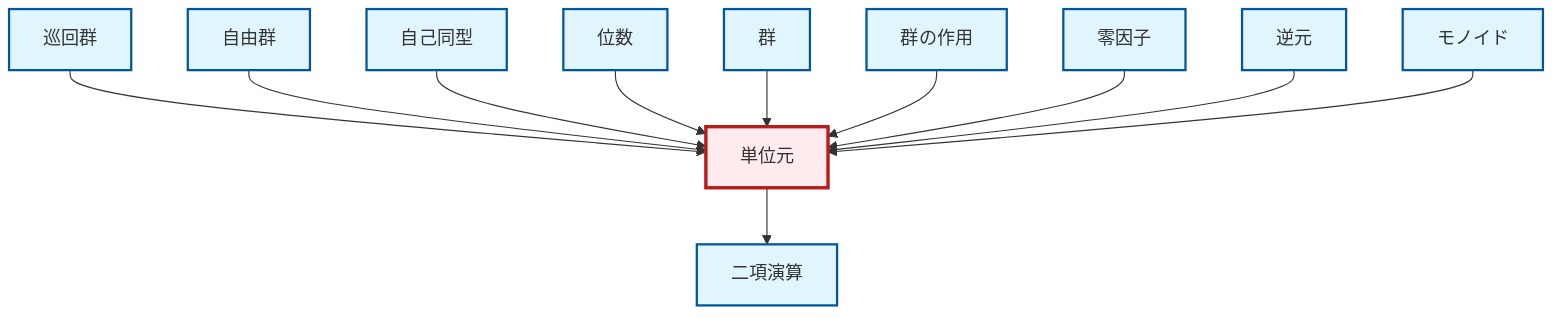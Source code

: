 graph TD
    classDef definition fill:#e1f5fe,stroke:#01579b,stroke-width:2px
    classDef theorem fill:#f3e5f5,stroke:#4a148c,stroke-width:2px
    classDef axiom fill:#fff3e0,stroke:#e65100,stroke-width:2px
    classDef example fill:#e8f5e9,stroke:#1b5e20,stroke-width:2px
    classDef current fill:#ffebee,stroke:#b71c1c,stroke-width:3px
    def-order["位数"]:::definition
    def-inverse-element["逆元"]:::definition
    def-automorphism["自己同型"]:::definition
    def-group["群"]:::definition
    def-binary-operation["二項演算"]:::definition
    def-free-group["自由群"]:::definition
    def-identity-element["単位元"]:::definition
    def-monoid["モノイド"]:::definition
    def-group-action["群の作用"]:::definition
    def-cyclic-group["巡回群"]:::definition
    def-zero-divisor["零因子"]:::definition
    def-cyclic-group --> def-identity-element
    def-free-group --> def-identity-element
    def-automorphism --> def-identity-element
    def-order --> def-identity-element
    def-group --> def-identity-element
    def-identity-element --> def-binary-operation
    def-group-action --> def-identity-element
    def-zero-divisor --> def-identity-element
    def-inverse-element --> def-identity-element
    def-monoid --> def-identity-element
    class def-identity-element current